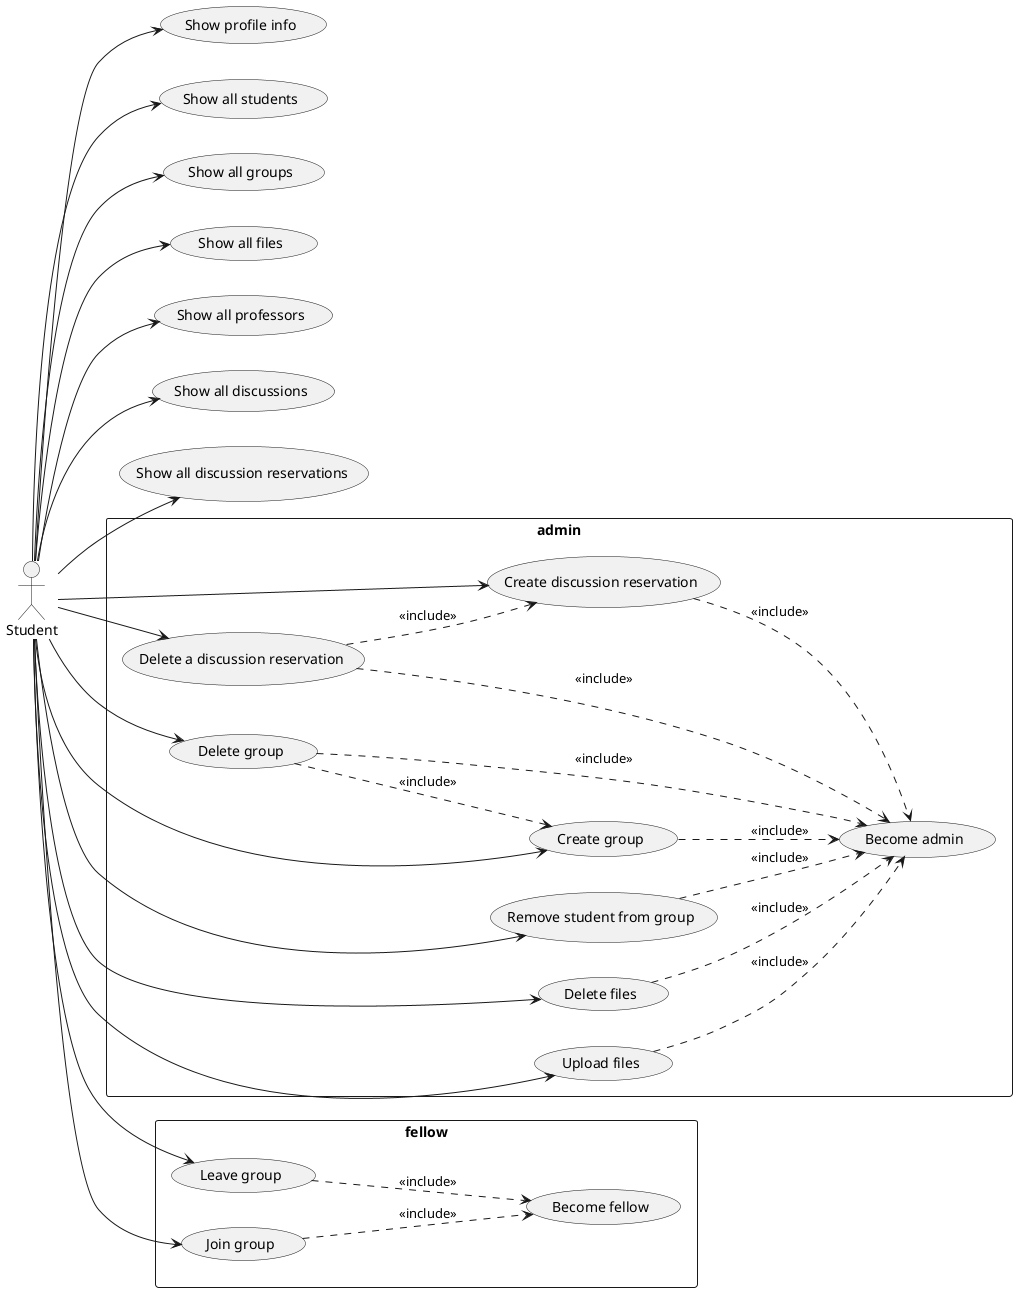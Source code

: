 @startuml
actor "Student"
left to right direction

Student --> (Show profile info)
Student --> (Show all students)
Student --> (Show all groups)
Student --> (Show all files)
Student --> (Show all professors)
Student --> (Show all discussions)
Student --> (Show all discussion reservations)

rectangle admin {
Student --> (Delete group)
Student --> (Create group)
Student --> (Remove student from group)
Student --> (Delete files)
Student --> (Upload files)
Student --> (Delete a discussion reservation)
Student --> (Create discussion reservation)

(Delete group) ..> (Become admin) : <<include>>
(Delete group) ..> (Create group) : <<include>>
(Create group) ..> (Become admin) : <<include>>
(Remove student from group) ..> (Become admin) : <<include>>
(Delete files) ..> (Become admin) : <<include>>
(Upload files) ..> (Become admin) : <<include>>
(Delete a discussion reservation) ..> (Become admin) : <<include>>
(Delete a discussion reservation) ..> (Create discussion reservation) : <<include>>
(Create discussion reservation) ..> (Become admin) : <<include>>
}

rectangle fellow {
Student --> (Join group)
Student --> (Leave group)

(Join group) ..> (Become fellow) : <<include>>
(Leave group) ..> (Become fellow) : <<include>>
}

@enduml